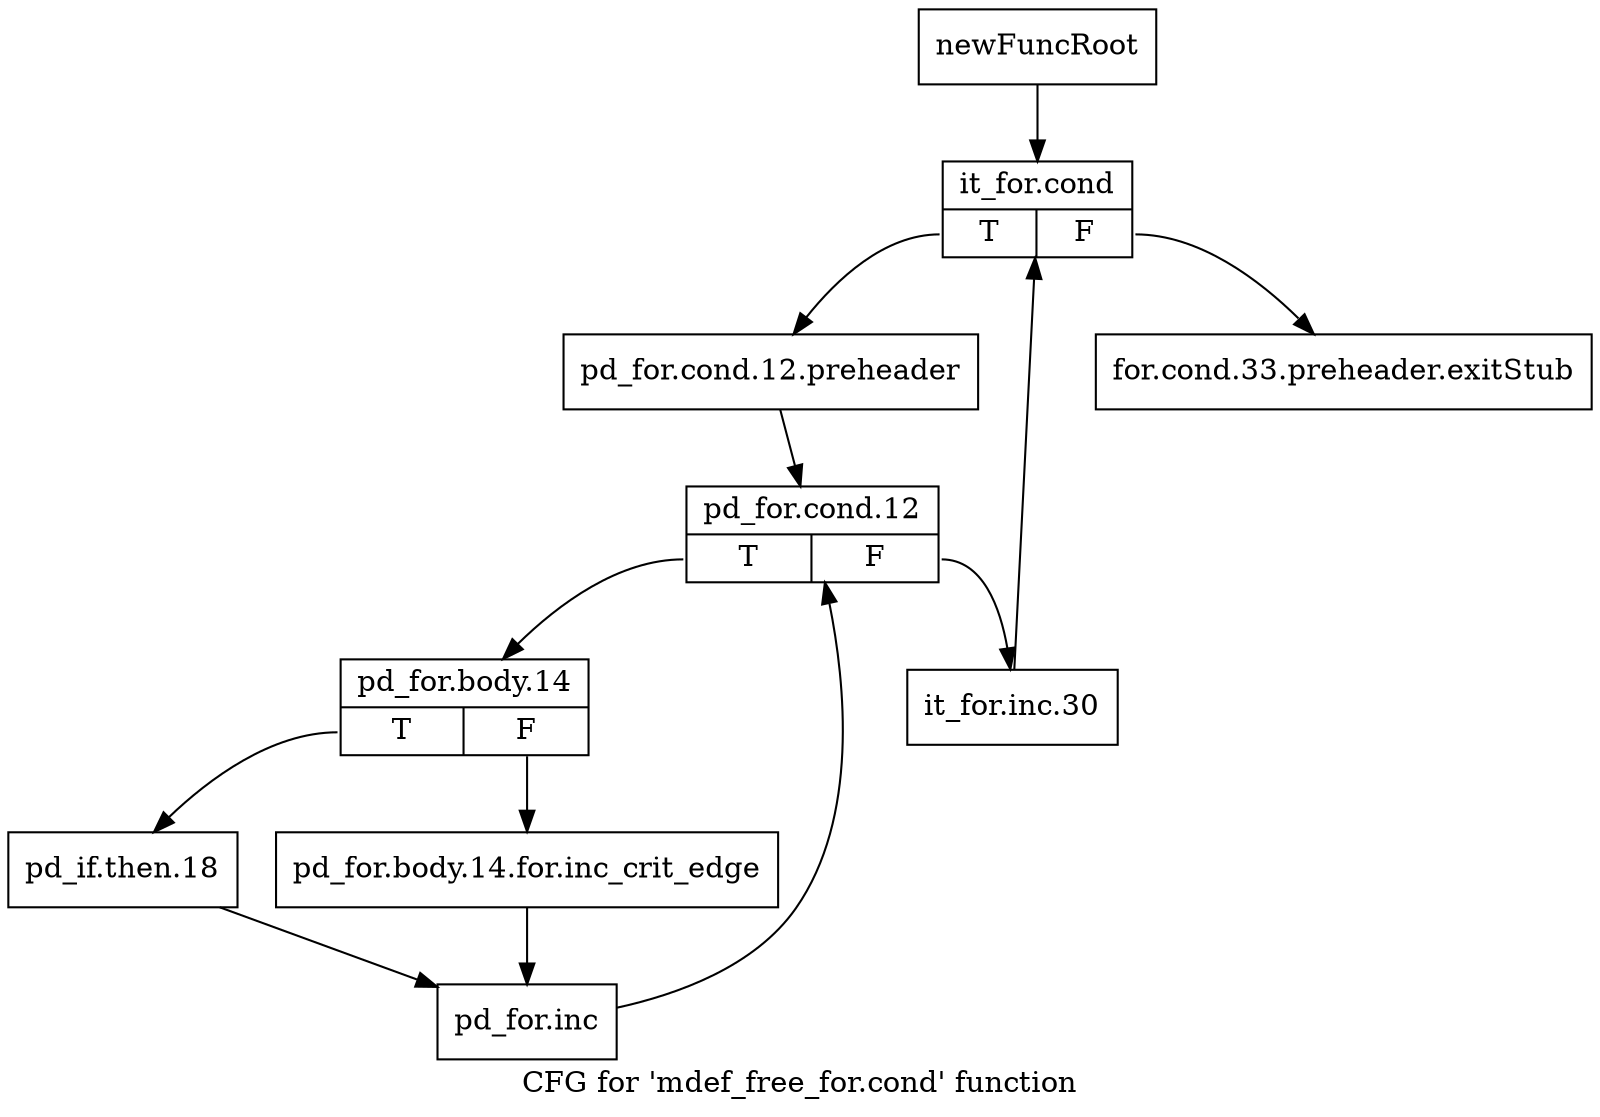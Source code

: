 digraph "CFG for 'mdef_free_for.cond' function" {
	label="CFG for 'mdef_free_for.cond' function";

	Node0x12ded90 [shape=record,label="{newFuncRoot}"];
	Node0x12ded90 -> Node0x12df2c0;
	Node0x12dede0 [shape=record,label="{for.cond.33.preheader.exitStub}"];
	Node0x12df2c0 [shape=record,label="{it_for.cond|{<s0>T|<s1>F}}"];
	Node0x12df2c0:s0 -> Node0x12df310;
	Node0x12df2c0:s1 -> Node0x12dede0;
	Node0x12df310 [shape=record,label="{pd_for.cond.12.preheader}"];
	Node0x12df310 -> Node0x12df360;
	Node0x12df360 [shape=record,label="{pd_for.cond.12|{<s0>T|<s1>F}}"];
	Node0x12df360:s0 -> Node0x12df400;
	Node0x12df360:s1 -> Node0x12df3b0;
	Node0x12df3b0 [shape=record,label="{it_for.inc.30}"];
	Node0x12df3b0 -> Node0x12df2c0;
	Node0x12df400 [shape=record,label="{pd_for.body.14|{<s0>T|<s1>F}}"];
	Node0x12df400:s0 -> Node0x12df4a0;
	Node0x12df400:s1 -> Node0x12df450;
	Node0x12df450 [shape=record,label="{pd_for.body.14.for.inc_crit_edge}"];
	Node0x12df450 -> Node0x12df4f0;
	Node0x12df4a0 [shape=record,label="{pd_if.then.18}"];
	Node0x12df4a0 -> Node0x12df4f0;
	Node0x12df4f0 [shape=record,label="{pd_for.inc}"];
	Node0x12df4f0 -> Node0x12df360;
}
